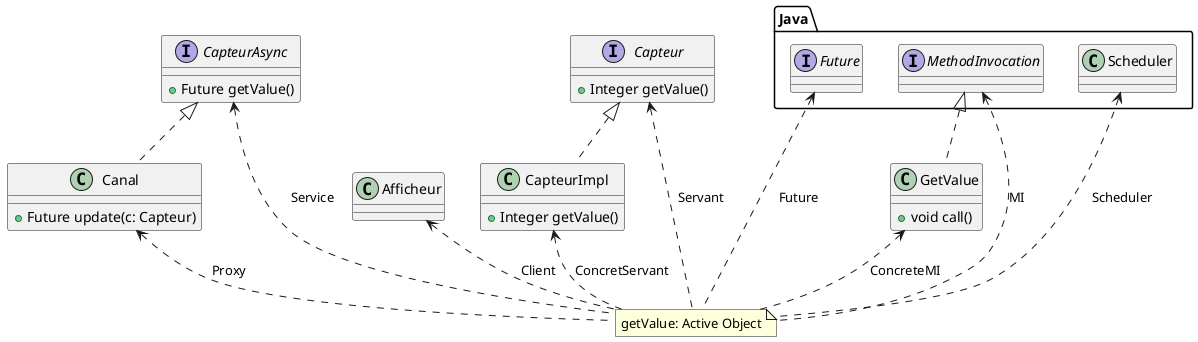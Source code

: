 @startuml
interface CapteurAsync {
+ Future getValue()
}
interface Java.Future {

}
interface Java.MethodInvocation {

}
class Java.Scheduler {

}
class Canal {
+ Future update(c: Capteur)
}
class Afficheur {
}
class CapteurImpl {
+ Integer getValue()
}
interface Capteur {
+ Integer getValue()
}
class GetValue {
+ void call()
}


CapteurAsync <|.. Canal
Java.MethodInvocation <|.. GetValue
Capteur <|.. CapteurImpl

note "getValue: Active Object" as N1
Canal <.. N1 : Proxy
Afficheur <.. N1 : Client
Capteur <.. N1 : Servant
CapteurAsync <.. N1 : Service
Java.Future <.. N1 : Future
Java.MethodInvocation <.. N1 : MI
Java.Scheduler <.. N1 : Scheduler
CapteurImpl <.. N1 : ConcretServant
GetValue <.. N1 : ConcreteMI

@enduml